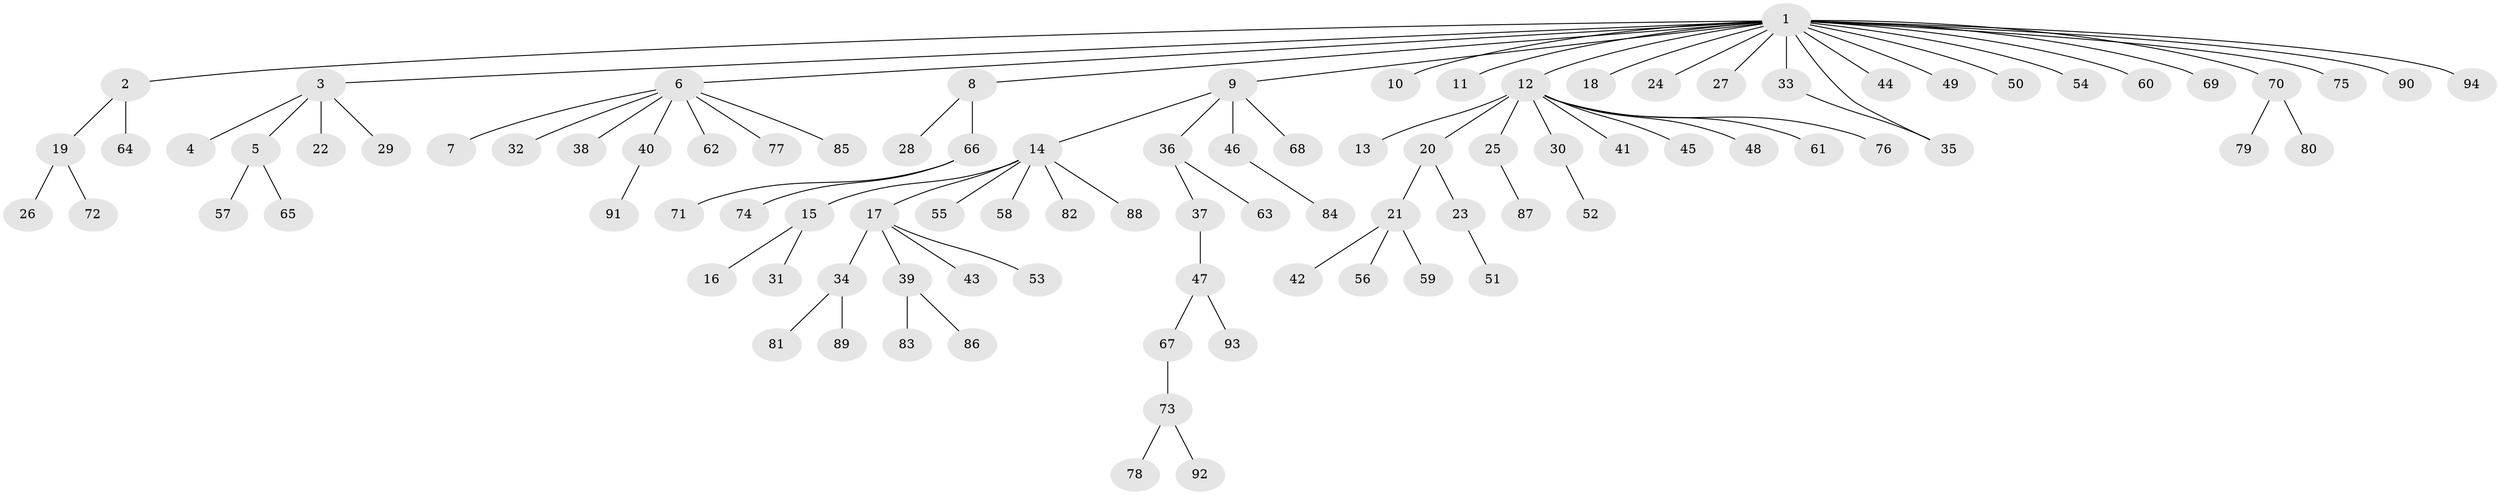 // coarse degree distribution, {21: 0.014492753623188406, 2: 0.15942028985507245, 6: 0.028985507246376812, 1: 0.6956521739130435, 7: 0.014492753623188406, 4: 0.028985507246376812, 9: 0.014492753623188406, 3: 0.043478260869565216}
// Generated by graph-tools (version 1.1) at 2025/41/03/06/25 10:41:48]
// undirected, 94 vertices, 94 edges
graph export_dot {
graph [start="1"]
  node [color=gray90,style=filled];
  1;
  2;
  3;
  4;
  5;
  6;
  7;
  8;
  9;
  10;
  11;
  12;
  13;
  14;
  15;
  16;
  17;
  18;
  19;
  20;
  21;
  22;
  23;
  24;
  25;
  26;
  27;
  28;
  29;
  30;
  31;
  32;
  33;
  34;
  35;
  36;
  37;
  38;
  39;
  40;
  41;
  42;
  43;
  44;
  45;
  46;
  47;
  48;
  49;
  50;
  51;
  52;
  53;
  54;
  55;
  56;
  57;
  58;
  59;
  60;
  61;
  62;
  63;
  64;
  65;
  66;
  67;
  68;
  69;
  70;
  71;
  72;
  73;
  74;
  75;
  76;
  77;
  78;
  79;
  80;
  81;
  82;
  83;
  84;
  85;
  86;
  87;
  88;
  89;
  90;
  91;
  92;
  93;
  94;
  1 -- 2;
  1 -- 3;
  1 -- 6;
  1 -- 8;
  1 -- 9;
  1 -- 10;
  1 -- 11;
  1 -- 12;
  1 -- 18;
  1 -- 24;
  1 -- 27;
  1 -- 33;
  1 -- 35;
  1 -- 44;
  1 -- 49;
  1 -- 50;
  1 -- 54;
  1 -- 60;
  1 -- 69;
  1 -- 70;
  1 -- 75;
  1 -- 90;
  1 -- 94;
  2 -- 19;
  2 -- 64;
  3 -- 4;
  3 -- 5;
  3 -- 22;
  3 -- 29;
  5 -- 57;
  5 -- 65;
  6 -- 7;
  6 -- 32;
  6 -- 38;
  6 -- 40;
  6 -- 62;
  6 -- 77;
  6 -- 85;
  8 -- 28;
  8 -- 66;
  9 -- 14;
  9 -- 36;
  9 -- 46;
  9 -- 68;
  12 -- 13;
  12 -- 20;
  12 -- 25;
  12 -- 30;
  12 -- 41;
  12 -- 45;
  12 -- 48;
  12 -- 61;
  12 -- 76;
  14 -- 15;
  14 -- 17;
  14 -- 55;
  14 -- 58;
  14 -- 82;
  14 -- 88;
  15 -- 16;
  15 -- 31;
  17 -- 34;
  17 -- 39;
  17 -- 43;
  17 -- 53;
  19 -- 26;
  19 -- 72;
  20 -- 21;
  20 -- 23;
  21 -- 42;
  21 -- 56;
  21 -- 59;
  23 -- 51;
  25 -- 87;
  30 -- 52;
  33 -- 35;
  34 -- 81;
  34 -- 89;
  36 -- 37;
  36 -- 63;
  37 -- 47;
  39 -- 83;
  39 -- 86;
  40 -- 91;
  46 -- 84;
  47 -- 67;
  47 -- 93;
  66 -- 71;
  66 -- 74;
  67 -- 73;
  70 -- 79;
  70 -- 80;
  73 -- 78;
  73 -- 92;
}
